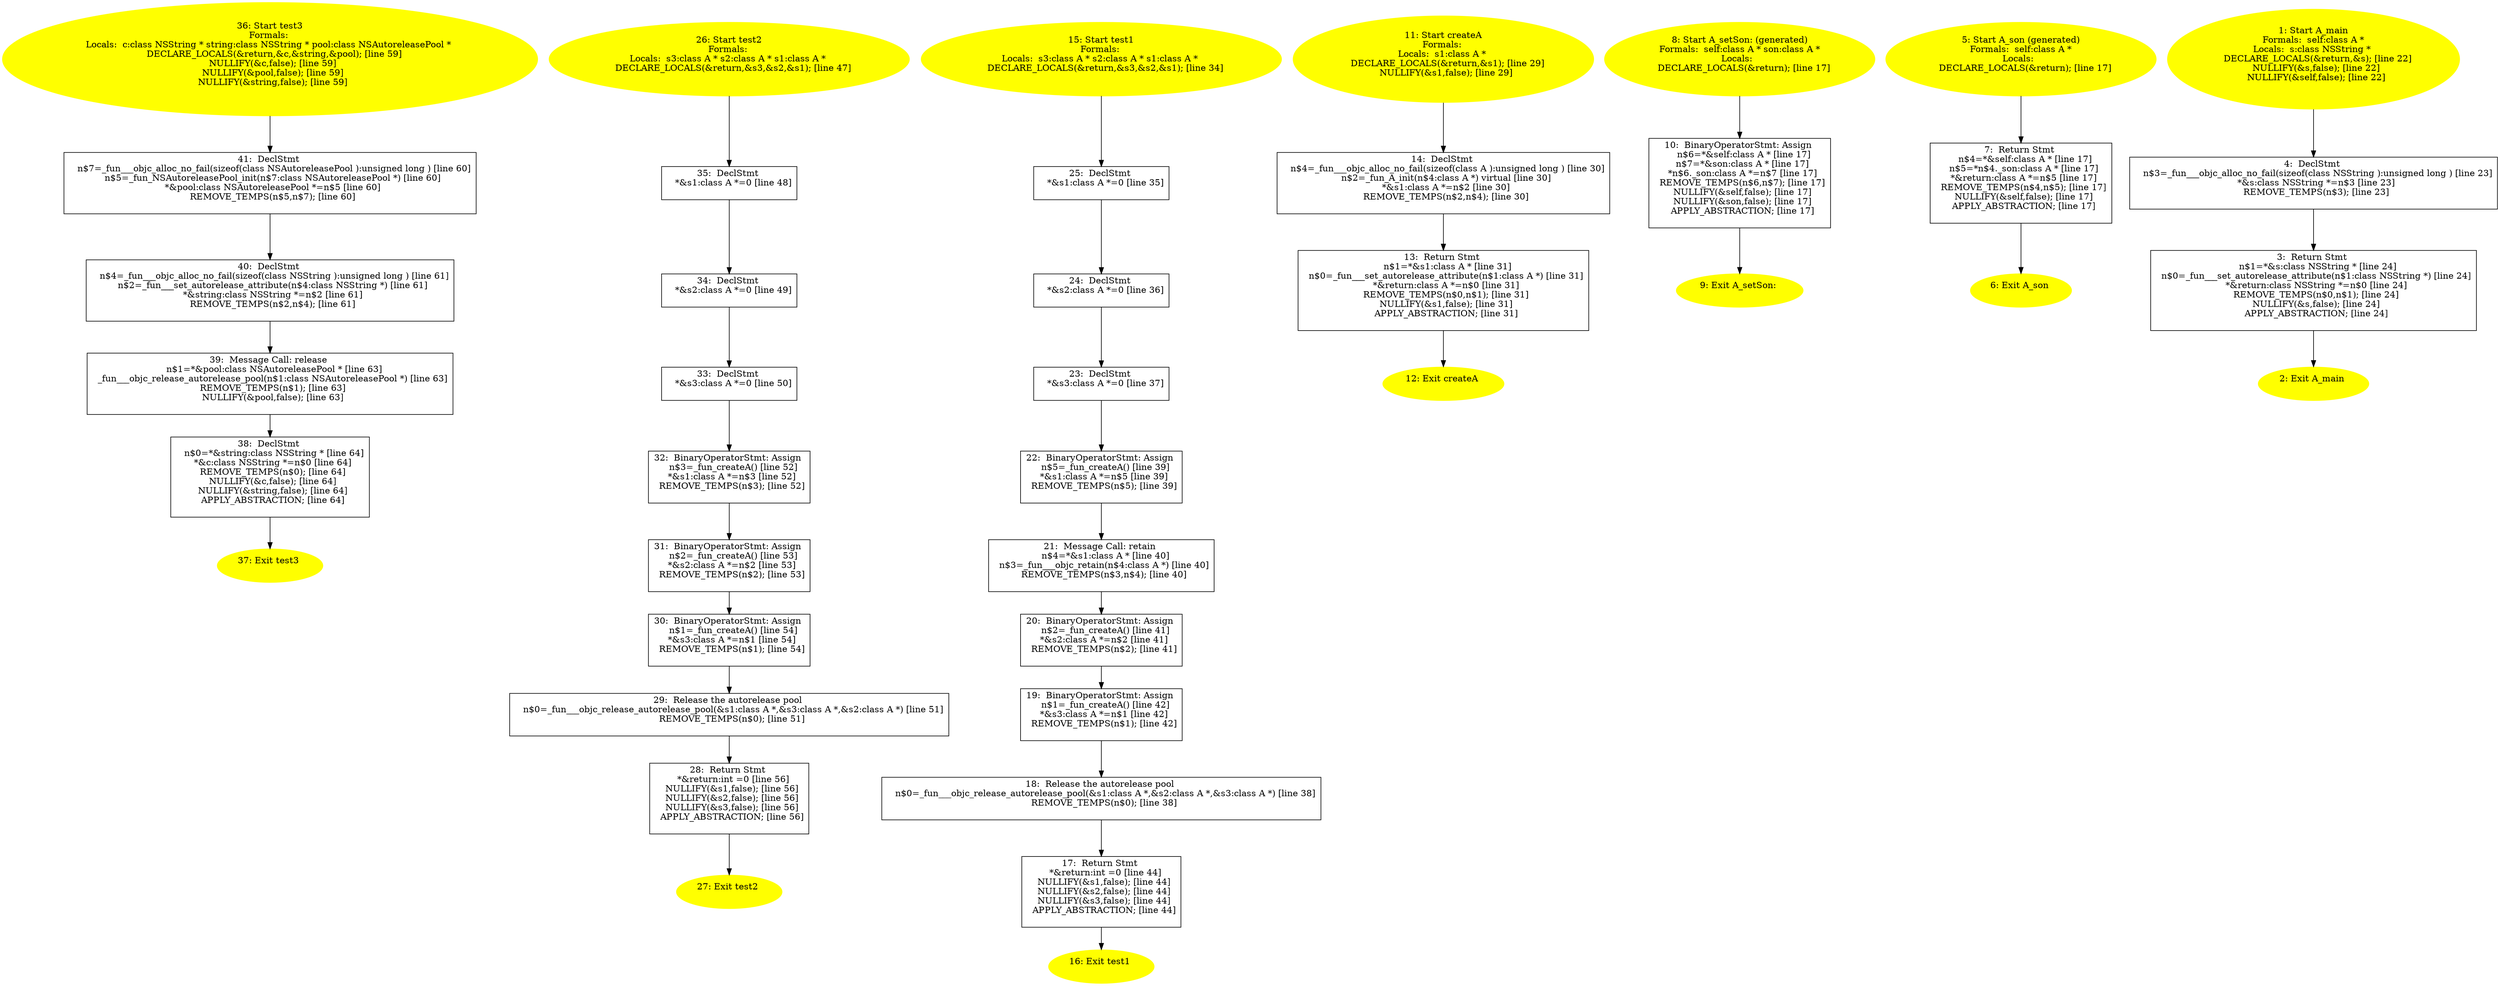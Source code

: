 digraph iCFG {
41 [label="41:  DeclStmt \n   n$7=_fun___objc_alloc_no_fail(sizeof(class NSAutoreleasePool ):unsigned long ) [line 60]\n  n$5=_fun_NSAutoreleasePool_init(n$7:class NSAutoreleasePool *) [line 60]\n  *&pool:class NSAutoreleasePool *=n$5 [line 60]\n  REMOVE_TEMPS(n$5,n$7); [line 60]\n " shape="box"]
	

	 41 -> 40 ;
40 [label="40:  DeclStmt \n   n$4=_fun___objc_alloc_no_fail(sizeof(class NSString ):unsigned long ) [line 61]\n  n$2=_fun___set_autorelease_attribute(n$4:class NSString *) [line 61]\n  *&string:class NSString *=n$2 [line 61]\n  REMOVE_TEMPS(n$2,n$4); [line 61]\n " shape="box"]
	

	 40 -> 39 ;
39 [label="39:  Message Call: release \n   n$1=*&pool:class NSAutoreleasePool * [line 63]\n  _fun___objc_release_autorelease_pool(n$1:class NSAutoreleasePool *) [line 63]\n  REMOVE_TEMPS(n$1); [line 63]\n  NULLIFY(&pool,false); [line 63]\n " shape="box"]
	

	 39 -> 38 ;
38 [label="38:  DeclStmt \n   n$0=*&string:class NSString * [line 64]\n  *&c:class NSString *=n$0 [line 64]\n  REMOVE_TEMPS(n$0); [line 64]\n  NULLIFY(&c,false); [line 64]\n  NULLIFY(&string,false); [line 64]\n  APPLY_ABSTRACTION; [line 64]\n " shape="box"]
	

	 38 -> 37 ;
37 [label="37: Exit test3 \n  " color=yellow style=filled]
	

36 [label="36: Start test3\nFormals: \nLocals:  c:class NSString * string:class NSString * pool:class NSAutoreleasePool * \n   DECLARE_LOCALS(&return,&c,&string,&pool); [line 59]\n  NULLIFY(&c,false); [line 59]\n  NULLIFY(&pool,false); [line 59]\n  NULLIFY(&string,false); [line 59]\n " color=yellow style=filled]
	

	 36 -> 41 ;
35 [label="35:  DeclStmt \n   *&s1:class A *=0 [line 48]\n " shape="box"]
	

	 35 -> 34 ;
34 [label="34:  DeclStmt \n   *&s2:class A *=0 [line 49]\n " shape="box"]
	

	 34 -> 33 ;
33 [label="33:  DeclStmt \n   *&s3:class A *=0 [line 50]\n " shape="box"]
	

	 33 -> 32 ;
32 [label="32:  BinaryOperatorStmt: Assign \n   n$3=_fun_createA() [line 52]\n  *&s1:class A *=n$3 [line 52]\n  REMOVE_TEMPS(n$3); [line 52]\n " shape="box"]
	

	 32 -> 31 ;
31 [label="31:  BinaryOperatorStmt: Assign \n   n$2=_fun_createA() [line 53]\n  *&s2:class A *=n$2 [line 53]\n  REMOVE_TEMPS(n$2); [line 53]\n " shape="box"]
	

	 31 -> 30 ;
30 [label="30:  BinaryOperatorStmt: Assign \n   n$1=_fun_createA() [line 54]\n  *&s3:class A *=n$1 [line 54]\n  REMOVE_TEMPS(n$1); [line 54]\n " shape="box"]
	

	 30 -> 29 ;
29 [label="29:  Release the autorelease pool \n   n$0=_fun___objc_release_autorelease_pool(&s1:class A *,&s3:class A *,&s2:class A *) [line 51]\n  REMOVE_TEMPS(n$0); [line 51]\n " shape="box"]
	

	 29 -> 28 ;
28 [label="28:  Return Stmt \n   *&return:int =0 [line 56]\n  NULLIFY(&s1,false); [line 56]\n  NULLIFY(&s2,false); [line 56]\n  NULLIFY(&s3,false); [line 56]\n  APPLY_ABSTRACTION; [line 56]\n " shape="box"]
	

	 28 -> 27 ;
27 [label="27: Exit test2 \n  " color=yellow style=filled]
	

26 [label="26: Start test2\nFormals: \nLocals:  s3:class A * s2:class A * s1:class A * \n   DECLARE_LOCALS(&return,&s3,&s2,&s1); [line 47]\n " color=yellow style=filled]
	

	 26 -> 35 ;
25 [label="25:  DeclStmt \n   *&s1:class A *=0 [line 35]\n " shape="box"]
	

	 25 -> 24 ;
24 [label="24:  DeclStmt \n   *&s2:class A *=0 [line 36]\n " shape="box"]
	

	 24 -> 23 ;
23 [label="23:  DeclStmt \n   *&s3:class A *=0 [line 37]\n " shape="box"]
	

	 23 -> 22 ;
22 [label="22:  BinaryOperatorStmt: Assign \n   n$5=_fun_createA() [line 39]\n  *&s1:class A *=n$5 [line 39]\n  REMOVE_TEMPS(n$5); [line 39]\n " shape="box"]
	

	 22 -> 21 ;
21 [label="21:  Message Call: retain \n   n$4=*&s1:class A * [line 40]\n  n$3=_fun___objc_retain(n$4:class A *) [line 40]\n  REMOVE_TEMPS(n$3,n$4); [line 40]\n " shape="box"]
	

	 21 -> 20 ;
20 [label="20:  BinaryOperatorStmt: Assign \n   n$2=_fun_createA() [line 41]\n  *&s2:class A *=n$2 [line 41]\n  REMOVE_TEMPS(n$2); [line 41]\n " shape="box"]
	

	 20 -> 19 ;
19 [label="19:  BinaryOperatorStmt: Assign \n   n$1=_fun_createA() [line 42]\n  *&s3:class A *=n$1 [line 42]\n  REMOVE_TEMPS(n$1); [line 42]\n " shape="box"]
	

	 19 -> 18 ;
18 [label="18:  Release the autorelease pool \n   n$0=_fun___objc_release_autorelease_pool(&s1:class A *,&s2:class A *,&s3:class A *) [line 38]\n  REMOVE_TEMPS(n$0); [line 38]\n " shape="box"]
	

	 18 -> 17 ;
17 [label="17:  Return Stmt \n   *&return:int =0 [line 44]\n  NULLIFY(&s1,false); [line 44]\n  NULLIFY(&s2,false); [line 44]\n  NULLIFY(&s3,false); [line 44]\n  APPLY_ABSTRACTION; [line 44]\n " shape="box"]
	

	 17 -> 16 ;
16 [label="16: Exit test1 \n  " color=yellow style=filled]
	

15 [label="15: Start test1\nFormals: \nLocals:  s3:class A * s2:class A * s1:class A * \n   DECLARE_LOCALS(&return,&s3,&s2,&s1); [line 34]\n " color=yellow style=filled]
	

	 15 -> 25 ;
14 [label="14:  DeclStmt \n   n$4=_fun___objc_alloc_no_fail(sizeof(class A ):unsigned long ) [line 30]\n  n$2=_fun_A_init(n$4:class A *) virtual [line 30]\n  *&s1:class A *=n$2 [line 30]\n  REMOVE_TEMPS(n$2,n$4); [line 30]\n " shape="box"]
	

	 14 -> 13 ;
13 [label="13:  Return Stmt \n   n$1=*&s1:class A * [line 31]\n  n$0=_fun___set_autorelease_attribute(n$1:class A *) [line 31]\n  *&return:class A *=n$0 [line 31]\n  REMOVE_TEMPS(n$0,n$1); [line 31]\n  NULLIFY(&s1,false); [line 31]\n  APPLY_ABSTRACTION; [line 31]\n " shape="box"]
	

	 13 -> 12 ;
12 [label="12: Exit createA \n  " color=yellow style=filled]
	

11 [label="11: Start createA\nFormals: \nLocals:  s1:class A * \n   DECLARE_LOCALS(&return,&s1); [line 29]\n  NULLIFY(&s1,false); [line 29]\n " color=yellow style=filled]
	

	 11 -> 14 ;
10 [label="10:  BinaryOperatorStmt: Assign \n   n$6=*&self:class A * [line 17]\n  n$7=*&son:class A * [line 17]\n  *n$6._son:class A *=n$7 [line 17]\n  REMOVE_TEMPS(n$6,n$7); [line 17]\n  NULLIFY(&self,false); [line 17]\n  NULLIFY(&son,false); [line 17]\n  APPLY_ABSTRACTION; [line 17]\n " shape="box"]
	

	 10 -> 9 ;
9 [label="9: Exit A_setSon: \n  " color=yellow style=filled]
	

8 [label="8: Start A_setSon: (generated)\nFormals:  self:class A * son:class A *\nLocals:  \n   DECLARE_LOCALS(&return); [line 17]\n " color=yellow style=filled]
	

	 8 -> 10 ;
7 [label="7:  Return Stmt \n   n$4=*&self:class A * [line 17]\n  n$5=*n$4._son:class A * [line 17]\n  *&return:class A *=n$5 [line 17]\n  REMOVE_TEMPS(n$4,n$5); [line 17]\n  NULLIFY(&self,false); [line 17]\n  APPLY_ABSTRACTION; [line 17]\n " shape="box"]
	

	 7 -> 6 ;
6 [label="6: Exit A_son \n  " color=yellow style=filled]
	

5 [label="5: Start A_son (generated)\nFormals:  self:class A *\nLocals:  \n   DECLARE_LOCALS(&return); [line 17]\n " color=yellow style=filled]
	

	 5 -> 7 ;
4 [label="4:  DeclStmt \n   n$3=_fun___objc_alloc_no_fail(sizeof(class NSString ):unsigned long ) [line 23]\n  *&s:class NSString *=n$3 [line 23]\n  REMOVE_TEMPS(n$3); [line 23]\n " shape="box"]
	

	 4 -> 3 ;
3 [label="3:  Return Stmt \n   n$1=*&s:class NSString * [line 24]\n  n$0=_fun___set_autorelease_attribute(n$1:class NSString *) [line 24]\n  *&return:class NSString *=n$0 [line 24]\n  REMOVE_TEMPS(n$0,n$1); [line 24]\n  NULLIFY(&s,false); [line 24]\n  APPLY_ABSTRACTION; [line 24]\n " shape="box"]
	

	 3 -> 2 ;
2 [label="2: Exit A_main \n  " color=yellow style=filled]
	

1 [label="1: Start A_main\nFormals:  self:class A *\nLocals:  s:class NSString * \n   DECLARE_LOCALS(&return,&s); [line 22]\n  NULLIFY(&s,false); [line 22]\n  NULLIFY(&self,false); [line 22]\n " color=yellow style=filled]
	

	 1 -> 4 ;
}
